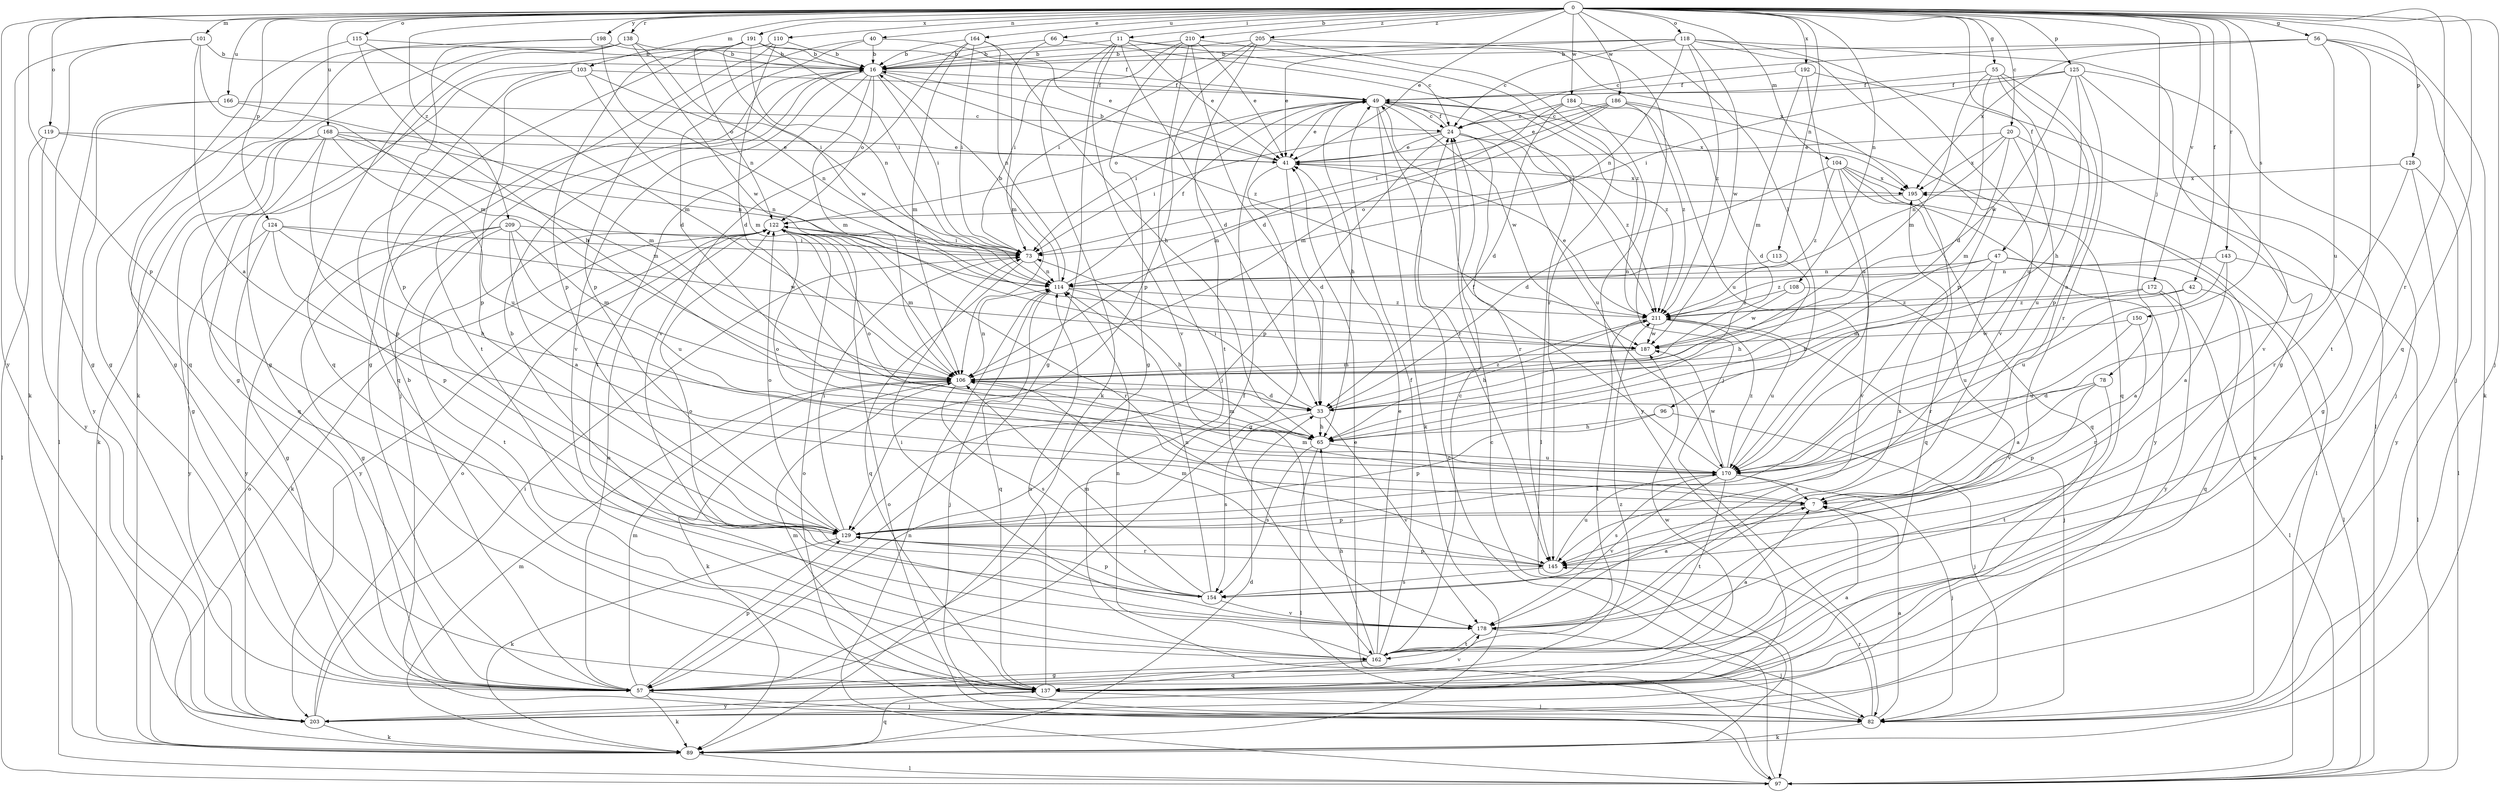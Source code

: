 strict digraph  {
0;
7;
11;
16;
20;
24;
33;
40;
41;
42;
47;
49;
55;
56;
57;
65;
66;
73;
78;
82;
89;
96;
97;
101;
103;
104;
106;
108;
110;
113;
114;
115;
118;
119;
122;
124;
125;
128;
129;
137;
138;
143;
145;
150;
154;
162;
164;
166;
168;
170;
172;
178;
184;
186;
187;
191;
192;
195;
198;
203;
205;
209;
210;
211;
0 -> 11  [label=b];
0 -> 20  [label=c];
0 -> 40  [label=e];
0 -> 41  [label=e];
0 -> 42  [label=f];
0 -> 47  [label=f];
0 -> 55  [label=g];
0 -> 56  [label=g];
0 -> 66  [label=i];
0 -> 78  [label=j];
0 -> 82  [label=j];
0 -> 96  [label=l];
0 -> 101  [label=m];
0 -> 103  [label=m];
0 -> 104  [label=m];
0 -> 108  [label=n];
0 -> 110  [label=n];
0 -> 113  [label=n];
0 -> 115  [label=o];
0 -> 118  [label=o];
0 -> 119  [label=o];
0 -> 124  [label=p];
0 -> 125  [label=p];
0 -> 128  [label=p];
0 -> 129  [label=p];
0 -> 137  [label=q];
0 -> 138  [label=r];
0 -> 143  [label=r];
0 -> 145  [label=r];
0 -> 150  [label=s];
0 -> 164  [label=u];
0 -> 166  [label=u];
0 -> 168  [label=u];
0 -> 172  [label=v];
0 -> 184  [label=w];
0 -> 186  [label=w];
0 -> 191  [label=x];
0 -> 192  [label=x];
0 -> 198  [label=y];
0 -> 203  [label=y];
0 -> 205  [label=z];
0 -> 209  [label=z];
0 -> 210  [label=z];
7 -> 106  [label=m];
7 -> 129  [label=p];
11 -> 16  [label=b];
11 -> 24  [label=c];
11 -> 33  [label=d];
11 -> 41  [label=e];
11 -> 57  [label=g];
11 -> 89  [label=k];
11 -> 178  [label=v];
11 -> 195  [label=x];
16 -> 49  [label=f];
16 -> 73  [label=i];
16 -> 82  [label=j];
16 -> 106  [label=m];
16 -> 122  [label=o];
16 -> 162  [label=t];
16 -> 178  [label=v];
16 -> 211  [label=z];
20 -> 41  [label=e];
20 -> 57  [label=g];
20 -> 106  [label=m];
20 -> 114  [label=n];
20 -> 170  [label=u];
20 -> 195  [label=x];
24 -> 41  [label=e];
24 -> 49  [label=f];
24 -> 73  [label=i];
24 -> 129  [label=p];
24 -> 145  [label=r];
24 -> 170  [label=u];
24 -> 211  [label=z];
33 -> 65  [label=h];
33 -> 73  [label=i];
33 -> 154  [label=s];
33 -> 178  [label=v];
33 -> 211  [label=z];
40 -> 16  [label=b];
40 -> 33  [label=d];
40 -> 41  [label=e];
40 -> 129  [label=p];
41 -> 16  [label=b];
41 -> 33  [label=d];
41 -> 57  [label=g];
41 -> 195  [label=x];
42 -> 137  [label=q];
42 -> 170  [label=u];
42 -> 211  [label=z];
47 -> 65  [label=h];
47 -> 97  [label=l];
47 -> 114  [label=n];
47 -> 145  [label=r];
47 -> 203  [label=y];
47 -> 211  [label=z];
49 -> 24  [label=c];
49 -> 41  [label=e];
49 -> 65  [label=h];
49 -> 73  [label=i];
49 -> 89  [label=k];
49 -> 97  [label=l];
49 -> 122  [label=o];
49 -> 145  [label=r];
49 -> 187  [label=w];
49 -> 195  [label=x];
49 -> 211  [label=z];
55 -> 7  [label=a];
55 -> 33  [label=d];
55 -> 49  [label=f];
55 -> 106  [label=m];
55 -> 129  [label=p];
55 -> 170  [label=u];
56 -> 16  [label=b];
56 -> 24  [label=c];
56 -> 82  [label=j];
56 -> 89  [label=k];
56 -> 162  [label=t];
56 -> 170  [label=u];
56 -> 195  [label=x];
57 -> 16  [label=b];
57 -> 49  [label=f];
57 -> 82  [label=j];
57 -> 89  [label=k];
57 -> 106  [label=m];
57 -> 122  [label=o];
57 -> 129  [label=p];
57 -> 178  [label=v];
57 -> 211  [label=z];
65 -> 97  [label=l];
65 -> 106  [label=m];
65 -> 122  [label=o];
65 -> 154  [label=s];
65 -> 170  [label=u];
66 -> 16  [label=b];
66 -> 106  [label=m];
66 -> 211  [label=z];
73 -> 114  [label=n];
73 -> 122  [label=o];
73 -> 137  [label=q];
78 -> 7  [label=a];
78 -> 33  [label=d];
78 -> 129  [label=p];
78 -> 162  [label=t];
82 -> 7  [label=a];
82 -> 41  [label=e];
82 -> 89  [label=k];
82 -> 122  [label=o];
82 -> 145  [label=r];
82 -> 195  [label=x];
89 -> 24  [label=c];
89 -> 33  [label=d];
89 -> 97  [label=l];
89 -> 106  [label=m];
89 -> 122  [label=o];
89 -> 137  [label=q];
96 -> 65  [label=h];
96 -> 82  [label=j];
96 -> 129  [label=p];
97 -> 24  [label=c];
97 -> 114  [label=n];
97 -> 122  [label=o];
101 -> 7  [label=a];
101 -> 16  [label=b];
101 -> 57  [label=g];
101 -> 89  [label=k];
101 -> 106  [label=m];
103 -> 49  [label=f];
103 -> 57  [label=g];
103 -> 106  [label=m];
103 -> 114  [label=n];
103 -> 129  [label=p];
103 -> 137  [label=q];
104 -> 33  [label=d];
104 -> 97  [label=l];
104 -> 137  [label=q];
104 -> 178  [label=v];
104 -> 195  [label=x];
104 -> 203  [label=y];
104 -> 211  [label=z];
106 -> 33  [label=d];
106 -> 89  [label=k];
106 -> 114  [label=n];
106 -> 154  [label=s];
108 -> 178  [label=v];
108 -> 187  [label=w];
108 -> 211  [label=z];
110 -> 16  [label=b];
110 -> 33  [label=d];
110 -> 57  [label=g];
110 -> 162  [label=t];
113 -> 65  [label=h];
113 -> 114  [label=n];
114 -> 16  [label=b];
114 -> 49  [label=f];
114 -> 65  [label=h];
114 -> 82  [label=j];
114 -> 137  [label=q];
114 -> 211  [label=z];
115 -> 16  [label=b];
115 -> 65  [label=h];
115 -> 106  [label=m];
115 -> 137  [label=q];
118 -> 16  [label=b];
118 -> 24  [label=c];
118 -> 41  [label=e];
118 -> 57  [label=g];
118 -> 114  [label=n];
118 -> 129  [label=p];
118 -> 178  [label=v];
118 -> 187  [label=w];
118 -> 211  [label=z];
119 -> 41  [label=e];
119 -> 97  [label=l];
119 -> 114  [label=n];
119 -> 203  [label=y];
122 -> 73  [label=i];
122 -> 89  [label=k];
122 -> 106  [label=m];
122 -> 145  [label=r];
122 -> 203  [label=y];
124 -> 57  [label=g];
124 -> 65  [label=h];
124 -> 73  [label=i];
124 -> 129  [label=p];
124 -> 187  [label=w];
124 -> 203  [label=y];
125 -> 49  [label=f];
125 -> 65  [label=h];
125 -> 73  [label=i];
125 -> 82  [label=j];
125 -> 145  [label=r];
125 -> 178  [label=v];
125 -> 187  [label=w];
128 -> 97  [label=l];
128 -> 145  [label=r];
128 -> 195  [label=x];
128 -> 203  [label=y];
129 -> 73  [label=i];
129 -> 89  [label=k];
129 -> 122  [label=o];
129 -> 145  [label=r];
137 -> 7  [label=a];
137 -> 82  [label=j];
137 -> 106  [label=m];
137 -> 114  [label=n];
137 -> 187  [label=w];
137 -> 203  [label=y];
138 -> 16  [label=b];
138 -> 57  [label=g];
138 -> 73  [label=i];
138 -> 89  [label=k];
138 -> 137  [label=q];
138 -> 187  [label=w];
143 -> 7  [label=a];
143 -> 97  [label=l];
143 -> 114  [label=n];
143 -> 170  [label=u];
145 -> 106  [label=m];
145 -> 129  [label=p];
145 -> 154  [label=s];
145 -> 170  [label=u];
150 -> 145  [label=r];
150 -> 170  [label=u];
150 -> 187  [label=w];
154 -> 7  [label=a];
154 -> 16  [label=b];
154 -> 106  [label=m];
154 -> 114  [label=n];
154 -> 122  [label=o];
154 -> 129  [label=p];
154 -> 178  [label=v];
162 -> 7  [label=a];
162 -> 24  [label=c];
162 -> 41  [label=e];
162 -> 49  [label=f];
162 -> 57  [label=g];
162 -> 65  [label=h];
162 -> 114  [label=n];
162 -> 137  [label=q];
164 -> 16  [label=b];
164 -> 65  [label=h];
164 -> 73  [label=i];
164 -> 106  [label=m];
164 -> 114  [label=n];
164 -> 178  [label=v];
166 -> 24  [label=c];
166 -> 97  [label=l];
166 -> 106  [label=m];
166 -> 203  [label=y];
168 -> 41  [label=e];
168 -> 57  [label=g];
168 -> 89  [label=k];
168 -> 106  [label=m];
168 -> 114  [label=n];
168 -> 129  [label=p];
168 -> 137  [label=q];
168 -> 170  [label=u];
170 -> 7  [label=a];
170 -> 49  [label=f];
170 -> 82  [label=j];
170 -> 122  [label=o];
170 -> 154  [label=s];
170 -> 162  [label=t];
170 -> 178  [label=v];
170 -> 187  [label=w];
170 -> 211  [label=z];
172 -> 7  [label=a];
172 -> 97  [label=l];
172 -> 106  [label=m];
172 -> 211  [label=z];
178 -> 73  [label=i];
178 -> 82  [label=j];
178 -> 162  [label=t];
178 -> 195  [label=x];
184 -> 24  [label=c];
184 -> 33  [label=d];
184 -> 106  [label=m];
184 -> 170  [label=u];
184 -> 203  [label=y];
186 -> 24  [label=c];
186 -> 33  [label=d];
186 -> 41  [label=e];
186 -> 73  [label=i];
186 -> 106  [label=m];
186 -> 137  [label=q];
186 -> 211  [label=z];
187 -> 106  [label=m];
191 -> 16  [label=b];
191 -> 49  [label=f];
191 -> 57  [label=g];
191 -> 73  [label=i];
191 -> 114  [label=n];
191 -> 122  [label=o];
191 -> 129  [label=p];
191 -> 187  [label=w];
192 -> 49  [label=f];
192 -> 97  [label=l];
192 -> 106  [label=m];
192 -> 170  [label=u];
195 -> 122  [label=o];
195 -> 137  [label=q];
198 -> 16  [label=b];
198 -> 57  [label=g];
198 -> 114  [label=n];
198 -> 129  [label=p];
203 -> 73  [label=i];
203 -> 89  [label=k];
203 -> 122  [label=o];
205 -> 16  [label=b];
205 -> 73  [label=i];
205 -> 82  [label=j];
205 -> 129  [label=p];
205 -> 145  [label=r];
205 -> 162  [label=t];
209 -> 7  [label=a];
209 -> 57  [label=g];
209 -> 73  [label=i];
209 -> 106  [label=m];
209 -> 162  [label=t];
209 -> 170  [label=u];
209 -> 203  [label=y];
210 -> 16  [label=b];
210 -> 33  [label=d];
210 -> 41  [label=e];
210 -> 57  [label=g];
210 -> 73  [label=i];
210 -> 82  [label=j];
210 -> 211  [label=z];
211 -> 41  [label=e];
211 -> 65  [label=h];
211 -> 82  [label=j];
211 -> 162  [label=t];
211 -> 170  [label=u];
211 -> 187  [label=w];
}
